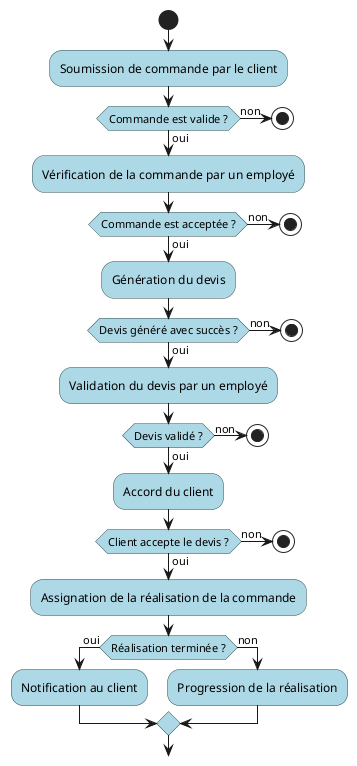 @startuml

skinparam activity {
    BorderColor DarkSlateGray
    BackgroundColor LightBlue
}

start
:Soumission de commande par le client;
if (Commande est valide ?) then (oui)
    :Vérification de la commande par un employé;
    if (Commande est acceptée ?) then (oui)
        :Génération du devis;
        if (Devis généré avec succès ?) then (oui)
            :Validation du devis par un employé;
            if (Devis validé ?) then (oui)
                :Accord du client;
                if (Client accepte le devis ?) then (oui)
                    :Assignation de la réalisation de la commande;
                    if (Réalisation terminée ?) then (oui)
                        :Notification au client;
                    else (non)
                        :Progression de la réalisation;
                    endif
                else (non)
                    stop
                endif
            else (non)
                stop
            endif
        else (non)
            stop
        endif
    else (non)
        stop
    endif
else (non)
    stop
endif

@enduml

